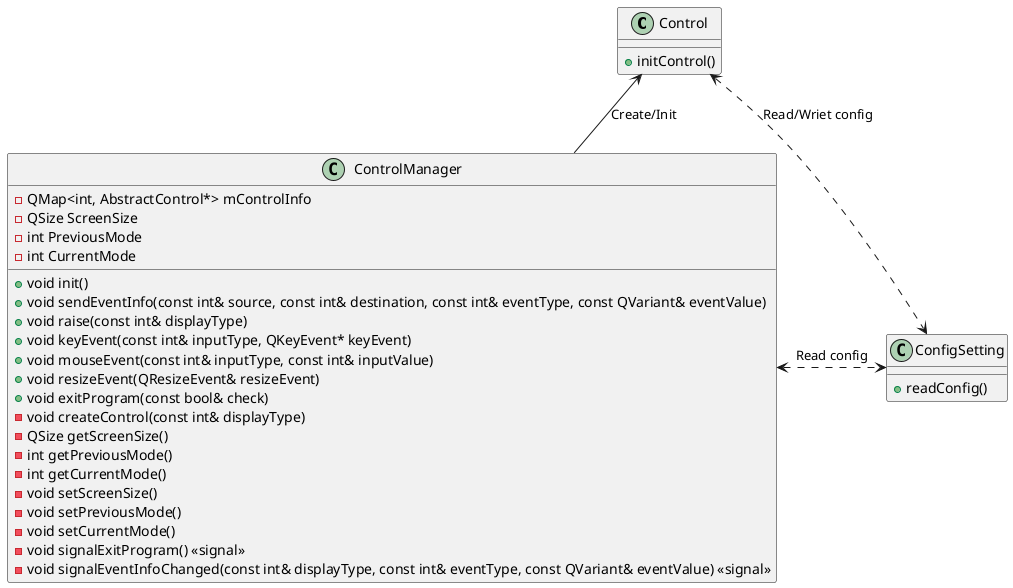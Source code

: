 @startuml

' Control 클래스 정의
class Control {
    +initControl()
}

' ConfigSetting 클래스 정의
class ConfigSetting {
    +readConfig()
}

' ControlManager 클래스 정의
class ControlManager {
    +void init()
    +void sendEventInfo(const int& source, const int& destination, const int& eventType, const QVariant& eventValue)
    +void raise(const int& displayType)
    +void keyEvent(const int& inputType, QKeyEvent* keyEvent)
    +void mouseEvent(const int& inputType, const int& inputValue)
    +void resizeEvent(QResizeEvent& resizeEvent)
    +void exitProgram(const bool& check)
    -void createControl(const int& displayType)
    -QSize getScreenSize()
    -int getPreviousMode()
    -int getCurrentMode()
    -void setScreenSize()
    -void setPreviousMode()
    -void setCurrentMode()
    -void signalExitProgram() <<signal>>
    -void signalEventInfoChanged(const int& displayType, const int& eventType, const QVariant& eventValue) <<signal>>

    -QMap<int, AbstractControl*> mControlInfo
    -QSize ScreenSize
    -int PreviousMode
    -int CurrentMode
}

' 클래스 간의 관계 정의
Control <-- ControlManager : Create/Init
' note on link #red : Control - create / init
ControlManager <.> ConfigSetting : Read config
Control <.> ConfigSetting : Read/Wriet config

@enduml
